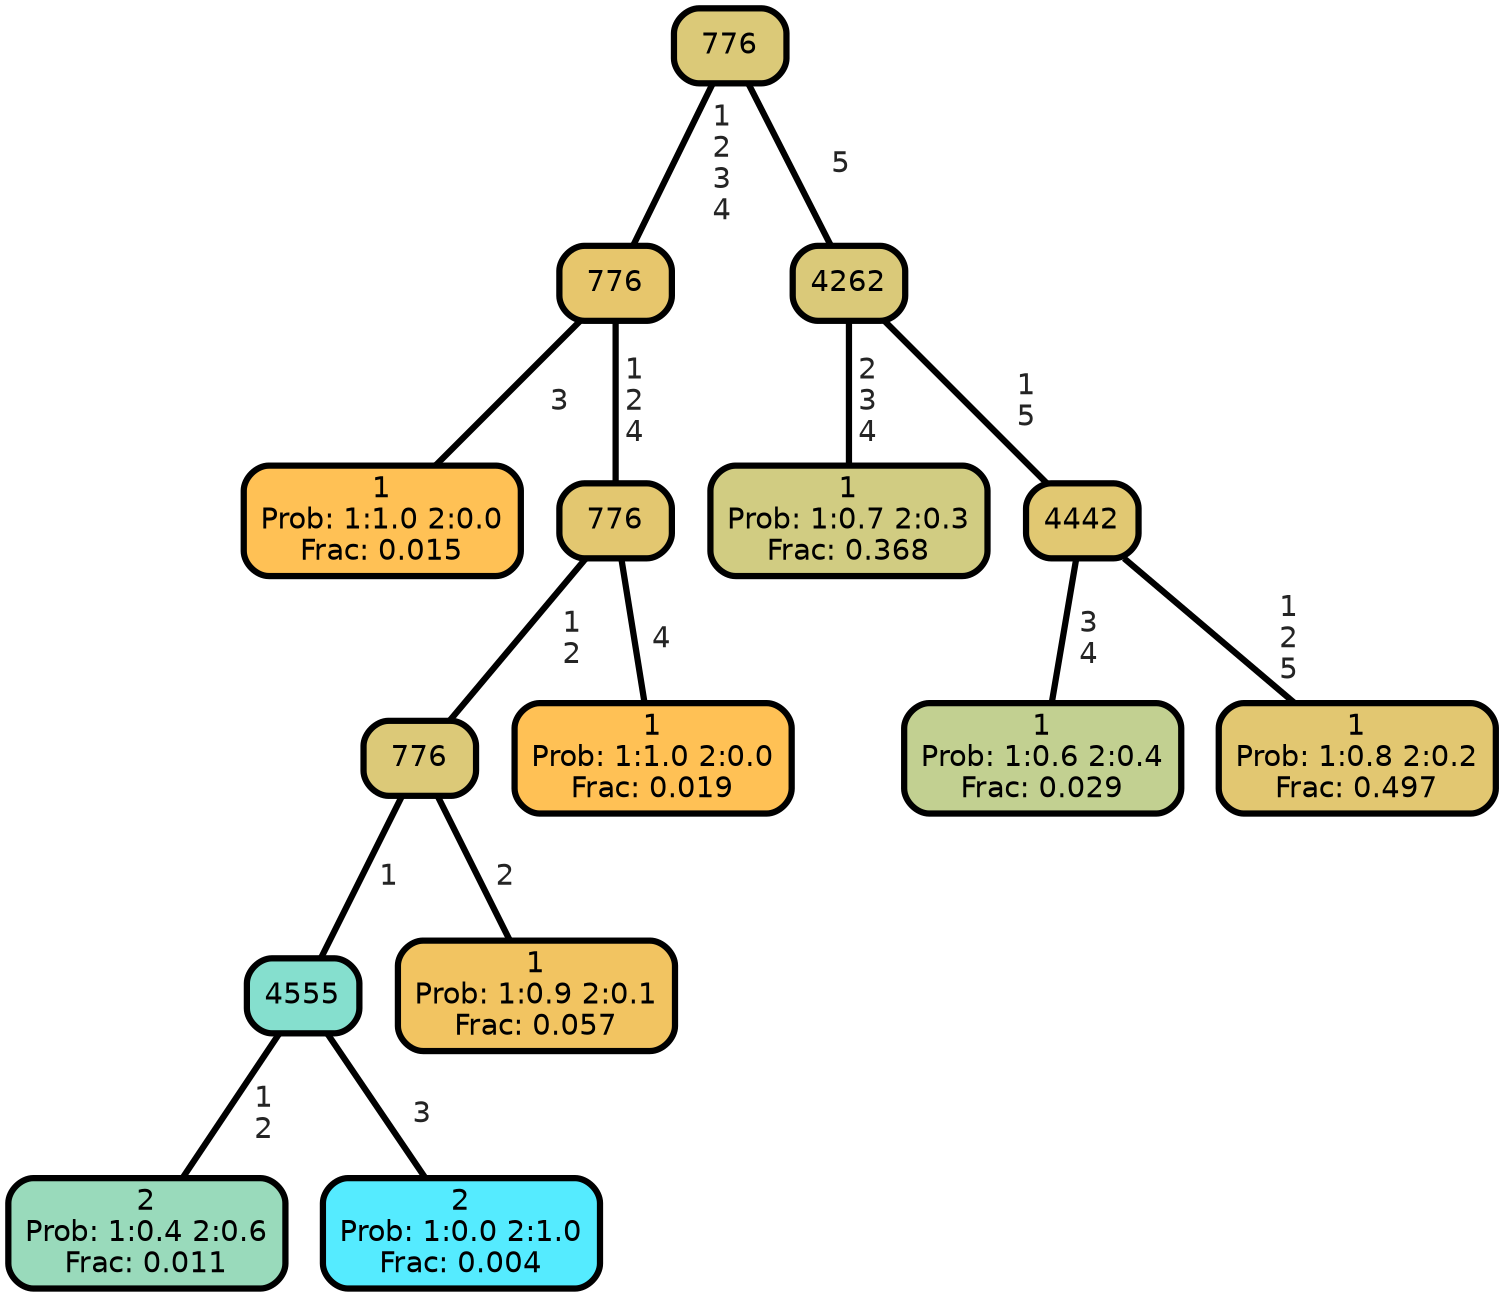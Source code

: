 graph Tree {
node [shape=box, style="filled, rounded",color="black",penwidth="3",fontcolor="black",                 fontname=helvetica] ;
graph [ranksep="0 equally", splines=straight,                 bgcolor=transparent, dpi=200] ;
edge [fontname=helvetica, fontweight=bold,fontcolor=grey14,color=black] ;
0 [label="1
Prob: 1:1.0 2:0.0
Frac: 0.015", fillcolor="#ffc155"] ;
1 [label="776", fillcolor="#e7c66c"] ;
2 [label="2
Prob: 1:0.4 2:0.6
Frac: 0.011", fillcolor="#99dabb"] ;
3 [label="4555", fillcolor="#85dfce"] ;
4 [label="2
Prob: 1:0.0 2:1.0
Frac: 0.004", fillcolor="#55ebff"] ;
5 [label="776", fillcolor="#dcc978"] ;
6 [label="1
Prob: 1:0.9 2:0.1
Frac: 0.057", fillcolor="#f2c461"] ;
7 [label="776", fillcolor="#e3c770"] ;
8 [label="1
Prob: 1:1.0 2:0.0
Frac: 0.019", fillcolor="#ffc155"] ;
9 [label="776", fillcolor="#dbc978"] ;
10 [label="1
Prob: 1:0.7 2:0.3
Frac: 0.368", fillcolor="#d1cc82"] ;
11 [label="4262", fillcolor="#dac979"] ;
12 [label="1
Prob: 1:0.6 2:0.4
Frac: 0.029", fillcolor="#c2d091"] ;
13 [label="4442", fillcolor="#e1c872"] ;
14 [label="1
Prob: 1:0.8 2:0.2
Frac: 0.497", fillcolor="#e2c771"] ;
1 -- 0 [label=" 3",penwidth=3] ;
1 -- 7 [label=" 1\n 2\n 4",penwidth=3] ;
3 -- 2 [label=" 1\n 2",penwidth=3] ;
3 -- 4 [label=" 3",penwidth=3] ;
5 -- 3 [label=" 1",penwidth=3] ;
5 -- 6 [label=" 2",penwidth=3] ;
7 -- 5 [label=" 1\n 2",penwidth=3] ;
7 -- 8 [label=" 4",penwidth=3] ;
9 -- 1 [label=" 1\n 2\n 3\n 4",penwidth=3] ;
9 -- 11 [label=" 5",penwidth=3] ;
11 -- 10 [label=" 2\n 3\n 4",penwidth=3] ;
11 -- 13 [label=" 1\n 5",penwidth=3] ;
13 -- 12 [label=" 3\n 4",penwidth=3] ;
13 -- 14 [label=" 1\n 2\n 5",penwidth=3] ;
{rank = same;}}